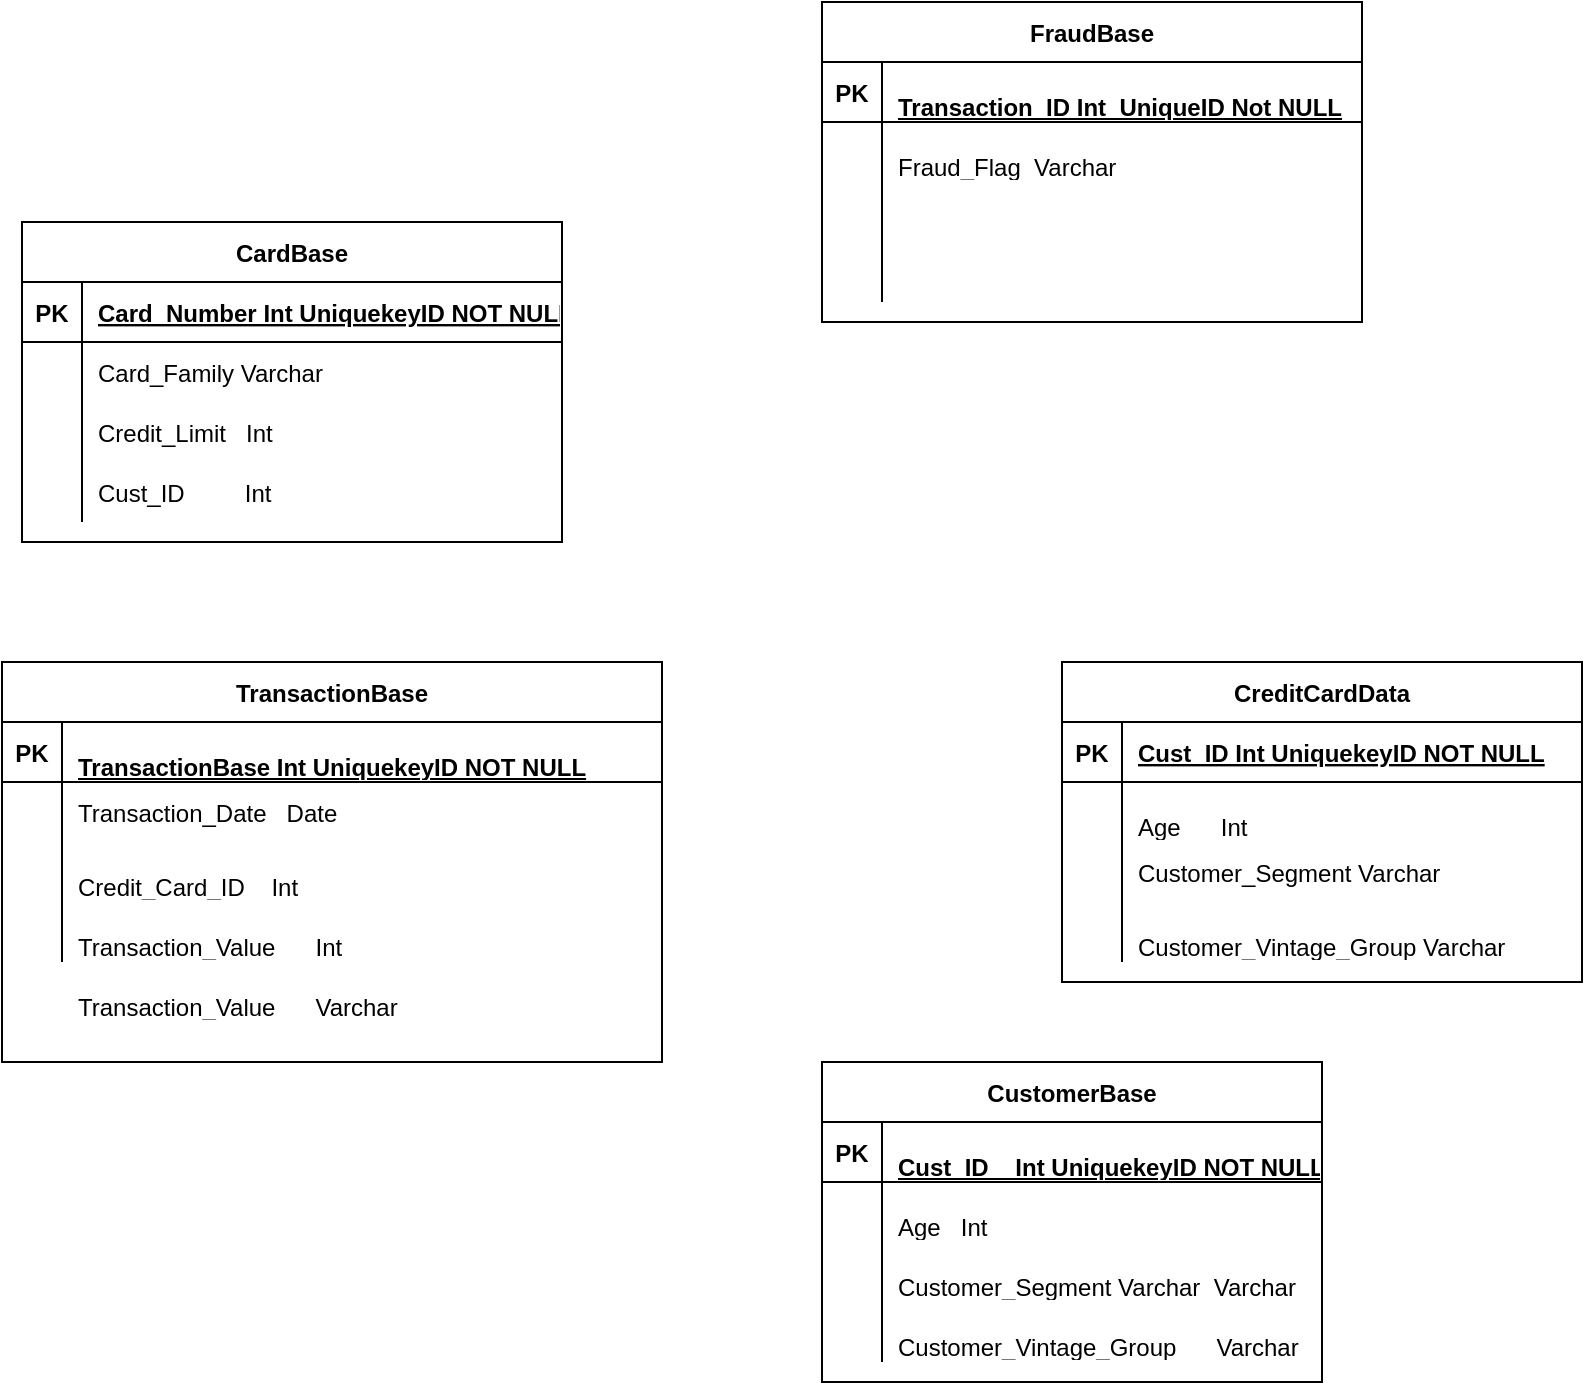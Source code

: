 <mxfile version="20.0.1" type="github">
  <diagram id="ZV9zCJ2tbl9vO4nWzaFB" name="Page-1">
    <mxGraphModel dx="1422" dy="737" grid="1" gridSize="10" guides="1" tooltips="1" connect="1" arrows="1" fold="1" page="1" pageScale="1" pageWidth="850" pageHeight="1100" math="0" shadow="0">
      <root>
        <mxCell id="0" />
        <mxCell id="1" parent="0" />
        <mxCell id="JLF_Vg3vw4HsF8pNk3e8-5" value="CardBase" style="shape=table;startSize=30;container=1;collapsible=1;childLayout=tableLayout;fixedRows=1;rowLines=0;fontStyle=1;align=center;resizeLast=1;" vertex="1" parent="1">
          <mxGeometry x="30" y="200" width="270" height="160" as="geometry" />
        </mxCell>
        <mxCell id="JLF_Vg3vw4HsF8pNk3e8-6" value="" style="shape=tableRow;horizontal=0;startSize=0;swimlaneHead=0;swimlaneBody=0;fillColor=none;collapsible=0;dropTarget=0;points=[[0,0.5],[1,0.5]];portConstraint=eastwest;top=0;left=0;right=0;bottom=1;" vertex="1" parent="JLF_Vg3vw4HsF8pNk3e8-5">
          <mxGeometry y="30" width="270" height="30" as="geometry" />
        </mxCell>
        <mxCell id="JLF_Vg3vw4HsF8pNk3e8-7" value="PK" style="shape=partialRectangle;connectable=0;fillColor=none;top=0;left=0;bottom=0;right=0;fontStyle=1;overflow=hidden;" vertex="1" parent="JLF_Vg3vw4HsF8pNk3e8-6">
          <mxGeometry width="30" height="30" as="geometry">
            <mxRectangle width="30" height="30" as="alternateBounds" />
          </mxGeometry>
        </mxCell>
        <mxCell id="JLF_Vg3vw4HsF8pNk3e8-8" value="Card_Number Int UniquekeyID NOT NULL" style="shape=partialRectangle;connectable=0;fillColor=none;top=0;left=0;bottom=0;right=0;align=left;spacingLeft=6;fontStyle=5;overflow=hidden;" vertex="1" parent="JLF_Vg3vw4HsF8pNk3e8-6">
          <mxGeometry x="30" width="240" height="30" as="geometry">
            <mxRectangle width="240" height="30" as="alternateBounds" />
          </mxGeometry>
        </mxCell>
        <mxCell id="JLF_Vg3vw4HsF8pNk3e8-9" value="" style="shape=tableRow;horizontal=0;startSize=0;swimlaneHead=0;swimlaneBody=0;fillColor=none;collapsible=0;dropTarget=0;points=[[0,0.5],[1,0.5]];portConstraint=eastwest;top=0;left=0;right=0;bottom=0;" vertex="1" parent="JLF_Vg3vw4HsF8pNk3e8-5">
          <mxGeometry y="60" width="270" height="30" as="geometry" />
        </mxCell>
        <mxCell id="JLF_Vg3vw4HsF8pNk3e8-10" value="" style="shape=partialRectangle;connectable=0;fillColor=none;top=0;left=0;bottom=0;right=0;editable=1;overflow=hidden;" vertex="1" parent="JLF_Vg3vw4HsF8pNk3e8-9">
          <mxGeometry width="30" height="30" as="geometry">
            <mxRectangle width="30" height="30" as="alternateBounds" />
          </mxGeometry>
        </mxCell>
        <mxCell id="JLF_Vg3vw4HsF8pNk3e8-11" value="Card_Family Varchar" style="shape=partialRectangle;connectable=0;fillColor=none;top=0;left=0;bottom=0;right=0;align=left;spacingLeft=6;overflow=hidden;" vertex="1" parent="JLF_Vg3vw4HsF8pNk3e8-9">
          <mxGeometry x="30" width="240" height="30" as="geometry">
            <mxRectangle width="240" height="30" as="alternateBounds" />
          </mxGeometry>
        </mxCell>
        <mxCell id="JLF_Vg3vw4HsF8pNk3e8-12" value="" style="shape=tableRow;horizontal=0;startSize=0;swimlaneHead=0;swimlaneBody=0;fillColor=none;collapsible=0;dropTarget=0;points=[[0,0.5],[1,0.5]];portConstraint=eastwest;top=0;left=0;right=0;bottom=0;" vertex="1" parent="JLF_Vg3vw4HsF8pNk3e8-5">
          <mxGeometry y="90" width="270" height="30" as="geometry" />
        </mxCell>
        <mxCell id="JLF_Vg3vw4HsF8pNk3e8-13" value="" style="shape=partialRectangle;connectable=0;fillColor=none;top=0;left=0;bottom=0;right=0;editable=1;overflow=hidden;" vertex="1" parent="JLF_Vg3vw4HsF8pNk3e8-12">
          <mxGeometry width="30" height="30" as="geometry">
            <mxRectangle width="30" height="30" as="alternateBounds" />
          </mxGeometry>
        </mxCell>
        <mxCell id="JLF_Vg3vw4HsF8pNk3e8-14" value="Credit_Limit   Int" style="shape=partialRectangle;connectable=0;fillColor=none;top=0;left=0;bottom=0;right=0;align=left;spacingLeft=6;overflow=hidden;" vertex="1" parent="JLF_Vg3vw4HsF8pNk3e8-12">
          <mxGeometry x="30" width="240" height="30" as="geometry">
            <mxRectangle width="240" height="30" as="alternateBounds" />
          </mxGeometry>
        </mxCell>
        <mxCell id="JLF_Vg3vw4HsF8pNk3e8-15" value="" style="shape=tableRow;horizontal=0;startSize=0;swimlaneHead=0;swimlaneBody=0;fillColor=none;collapsible=0;dropTarget=0;points=[[0,0.5],[1,0.5]];portConstraint=eastwest;top=0;left=0;right=0;bottom=0;" vertex="1" parent="JLF_Vg3vw4HsF8pNk3e8-5">
          <mxGeometry y="120" width="270" height="30" as="geometry" />
        </mxCell>
        <mxCell id="JLF_Vg3vw4HsF8pNk3e8-16" value="" style="shape=partialRectangle;connectable=0;fillColor=none;top=0;left=0;bottom=0;right=0;editable=1;overflow=hidden;" vertex="1" parent="JLF_Vg3vw4HsF8pNk3e8-15">
          <mxGeometry width="30" height="30" as="geometry">
            <mxRectangle width="30" height="30" as="alternateBounds" />
          </mxGeometry>
        </mxCell>
        <mxCell id="JLF_Vg3vw4HsF8pNk3e8-17" value="Cust_ID         Int" style="shape=partialRectangle;connectable=0;fillColor=none;top=0;left=0;bottom=0;right=0;align=left;spacingLeft=6;overflow=hidden;" vertex="1" parent="JLF_Vg3vw4HsF8pNk3e8-15">
          <mxGeometry x="30" width="240" height="30" as="geometry">
            <mxRectangle width="240" height="30" as="alternateBounds" />
          </mxGeometry>
        </mxCell>
        <mxCell id="JLF_Vg3vw4HsF8pNk3e8-18" value="TransactionBase" style="shape=table;startSize=30;container=1;collapsible=1;childLayout=tableLayout;fixedRows=1;rowLines=0;fontStyle=1;align=center;resizeLast=1;" vertex="1" parent="1">
          <mxGeometry x="20" y="420" width="330" height="200" as="geometry" />
        </mxCell>
        <mxCell id="JLF_Vg3vw4HsF8pNk3e8-19" value="" style="shape=tableRow;horizontal=0;startSize=0;swimlaneHead=0;swimlaneBody=0;fillColor=none;collapsible=0;dropTarget=0;points=[[0,0.5],[1,0.5]];portConstraint=eastwest;top=0;left=0;right=0;bottom=1;" vertex="1" parent="JLF_Vg3vw4HsF8pNk3e8-18">
          <mxGeometry y="30" width="330" height="30" as="geometry" />
        </mxCell>
        <mxCell id="JLF_Vg3vw4HsF8pNk3e8-20" value="PK" style="shape=partialRectangle;connectable=0;fillColor=none;top=0;left=0;bottom=0;right=0;fontStyle=1;overflow=hidden;" vertex="1" parent="JLF_Vg3vw4HsF8pNk3e8-19">
          <mxGeometry width="30" height="30" as="geometry">
            <mxRectangle width="30" height="30" as="alternateBounds" />
          </mxGeometry>
        </mxCell>
        <mxCell id="JLF_Vg3vw4HsF8pNk3e8-21" value="&#xa;TransactionBase Int UniquekeyID NOT NULL" style="shape=partialRectangle;connectable=0;fillColor=none;top=0;left=0;bottom=0;right=0;align=left;spacingLeft=6;fontStyle=5;overflow=hidden;" vertex="1" parent="JLF_Vg3vw4HsF8pNk3e8-19">
          <mxGeometry x="30" width="300" height="30" as="geometry">
            <mxRectangle width="300" height="30" as="alternateBounds" />
          </mxGeometry>
        </mxCell>
        <mxCell id="JLF_Vg3vw4HsF8pNk3e8-22" value="" style="shape=tableRow;horizontal=0;startSize=0;swimlaneHead=0;swimlaneBody=0;fillColor=none;collapsible=0;dropTarget=0;points=[[0,0.5],[1,0.5]];portConstraint=eastwest;top=0;left=0;right=0;bottom=0;" vertex="1" parent="JLF_Vg3vw4HsF8pNk3e8-18">
          <mxGeometry y="60" width="330" height="30" as="geometry" />
        </mxCell>
        <mxCell id="JLF_Vg3vw4HsF8pNk3e8-23" value="" style="shape=partialRectangle;connectable=0;fillColor=none;top=0;left=0;bottom=0;right=0;editable=1;overflow=hidden;" vertex="1" parent="JLF_Vg3vw4HsF8pNk3e8-22">
          <mxGeometry width="30" height="30" as="geometry">
            <mxRectangle width="30" height="30" as="alternateBounds" />
          </mxGeometry>
        </mxCell>
        <mxCell id="JLF_Vg3vw4HsF8pNk3e8-24" value="Transaction_Date   Date" style="shape=partialRectangle;connectable=0;fillColor=none;top=0;left=0;bottom=0;right=0;align=left;spacingLeft=6;overflow=hidden;" vertex="1" parent="JLF_Vg3vw4HsF8pNk3e8-22">
          <mxGeometry x="30" width="300" height="30" as="geometry">
            <mxRectangle width="300" height="30" as="alternateBounds" />
          </mxGeometry>
        </mxCell>
        <mxCell id="JLF_Vg3vw4HsF8pNk3e8-25" value="" style="shape=tableRow;horizontal=0;startSize=0;swimlaneHead=0;swimlaneBody=0;fillColor=none;collapsible=0;dropTarget=0;points=[[0,0.5],[1,0.5]];portConstraint=eastwest;top=0;left=0;right=0;bottom=0;" vertex="1" parent="JLF_Vg3vw4HsF8pNk3e8-18">
          <mxGeometry y="90" width="330" height="30" as="geometry" />
        </mxCell>
        <mxCell id="JLF_Vg3vw4HsF8pNk3e8-26" value="" style="shape=partialRectangle;connectable=0;fillColor=none;top=0;left=0;bottom=0;right=0;editable=1;overflow=hidden;" vertex="1" parent="JLF_Vg3vw4HsF8pNk3e8-25">
          <mxGeometry width="30" height="30" as="geometry">
            <mxRectangle width="30" height="30" as="alternateBounds" />
          </mxGeometry>
        </mxCell>
        <mxCell id="JLF_Vg3vw4HsF8pNk3e8-27" value="&#xa;Credit_Card_ID    Int" style="shape=partialRectangle;connectable=0;fillColor=none;top=0;left=0;bottom=0;right=0;align=left;spacingLeft=6;overflow=hidden;" vertex="1" parent="JLF_Vg3vw4HsF8pNk3e8-25">
          <mxGeometry x="30" width="300" height="30" as="geometry">
            <mxRectangle width="300" height="30" as="alternateBounds" />
          </mxGeometry>
        </mxCell>
        <mxCell id="JLF_Vg3vw4HsF8pNk3e8-28" value="" style="shape=tableRow;horizontal=0;startSize=0;swimlaneHead=0;swimlaneBody=0;fillColor=none;collapsible=0;dropTarget=0;points=[[0,0.5],[1,0.5]];portConstraint=eastwest;top=0;left=0;right=0;bottom=0;" vertex="1" parent="JLF_Vg3vw4HsF8pNk3e8-18">
          <mxGeometry y="120" width="330" height="30" as="geometry" />
        </mxCell>
        <mxCell id="JLF_Vg3vw4HsF8pNk3e8-29" value="" style="shape=partialRectangle;connectable=0;fillColor=none;top=0;left=0;bottom=0;right=0;editable=1;overflow=hidden;" vertex="1" parent="JLF_Vg3vw4HsF8pNk3e8-28">
          <mxGeometry width="30" height="30" as="geometry">
            <mxRectangle width="30" height="30" as="alternateBounds" />
          </mxGeometry>
        </mxCell>
        <mxCell id="JLF_Vg3vw4HsF8pNk3e8-30" value="&#xa;Transaction_Value      Int" style="shape=partialRectangle;connectable=0;fillColor=none;top=0;left=0;bottom=0;right=0;align=left;spacingLeft=6;overflow=hidden;" vertex="1" parent="JLF_Vg3vw4HsF8pNk3e8-28">
          <mxGeometry x="30" width="300" height="30" as="geometry">
            <mxRectangle width="300" height="30" as="alternateBounds" />
          </mxGeometry>
        </mxCell>
        <mxCell id="JLF_Vg3vw4HsF8pNk3e8-31" value="CreditCardData" style="shape=table;startSize=30;container=1;collapsible=1;childLayout=tableLayout;fixedRows=1;rowLines=0;fontStyle=1;align=center;resizeLast=1;" vertex="1" parent="1">
          <mxGeometry x="550" y="420" width="260" height="160" as="geometry" />
        </mxCell>
        <mxCell id="JLF_Vg3vw4HsF8pNk3e8-32" value="" style="shape=tableRow;horizontal=0;startSize=0;swimlaneHead=0;swimlaneBody=0;fillColor=none;collapsible=0;dropTarget=0;points=[[0,0.5],[1,0.5]];portConstraint=eastwest;top=0;left=0;right=0;bottom=1;" vertex="1" parent="JLF_Vg3vw4HsF8pNk3e8-31">
          <mxGeometry y="30" width="260" height="30" as="geometry" />
        </mxCell>
        <mxCell id="JLF_Vg3vw4HsF8pNk3e8-33" value="PK" style="shape=partialRectangle;connectable=0;fillColor=none;top=0;left=0;bottom=0;right=0;fontStyle=1;overflow=hidden;" vertex="1" parent="JLF_Vg3vw4HsF8pNk3e8-32">
          <mxGeometry width="30" height="30" as="geometry">
            <mxRectangle width="30" height="30" as="alternateBounds" />
          </mxGeometry>
        </mxCell>
        <mxCell id="JLF_Vg3vw4HsF8pNk3e8-34" value="Cust_ID Int UniquekeyID NOT NULL" style="shape=partialRectangle;connectable=0;fillColor=none;top=0;left=0;bottom=0;right=0;align=left;spacingLeft=6;fontStyle=5;overflow=hidden;" vertex="1" parent="JLF_Vg3vw4HsF8pNk3e8-32">
          <mxGeometry x="30" width="230" height="30" as="geometry">
            <mxRectangle width="230" height="30" as="alternateBounds" />
          </mxGeometry>
        </mxCell>
        <mxCell id="JLF_Vg3vw4HsF8pNk3e8-35" value="" style="shape=tableRow;horizontal=0;startSize=0;swimlaneHead=0;swimlaneBody=0;fillColor=none;collapsible=0;dropTarget=0;points=[[0,0.5],[1,0.5]];portConstraint=eastwest;top=0;left=0;right=0;bottom=0;" vertex="1" parent="JLF_Vg3vw4HsF8pNk3e8-31">
          <mxGeometry y="60" width="260" height="30" as="geometry" />
        </mxCell>
        <mxCell id="JLF_Vg3vw4HsF8pNk3e8-36" value="" style="shape=partialRectangle;connectable=0;fillColor=none;top=0;left=0;bottom=0;right=0;editable=1;overflow=hidden;" vertex="1" parent="JLF_Vg3vw4HsF8pNk3e8-35">
          <mxGeometry width="30" height="30" as="geometry">
            <mxRectangle width="30" height="30" as="alternateBounds" />
          </mxGeometry>
        </mxCell>
        <mxCell id="JLF_Vg3vw4HsF8pNk3e8-37" value="&#xa;  Age      Int" style="shape=partialRectangle;connectable=0;fillColor=none;top=0;left=0;bottom=0;right=0;align=left;spacingLeft=6;overflow=hidden;" vertex="1" parent="JLF_Vg3vw4HsF8pNk3e8-35">
          <mxGeometry x="30" width="230" height="30" as="geometry">
            <mxRectangle width="230" height="30" as="alternateBounds" />
          </mxGeometry>
        </mxCell>
        <mxCell id="JLF_Vg3vw4HsF8pNk3e8-38" value="" style="shape=tableRow;horizontal=0;startSize=0;swimlaneHead=0;swimlaneBody=0;fillColor=none;collapsible=0;dropTarget=0;points=[[0,0.5],[1,0.5]];portConstraint=eastwest;top=0;left=0;right=0;bottom=0;" vertex="1" parent="JLF_Vg3vw4HsF8pNk3e8-31">
          <mxGeometry y="90" width="260" height="30" as="geometry" />
        </mxCell>
        <mxCell id="JLF_Vg3vw4HsF8pNk3e8-39" value="" style="shape=partialRectangle;connectable=0;fillColor=none;top=0;left=0;bottom=0;right=0;editable=1;overflow=hidden;" vertex="1" parent="JLF_Vg3vw4HsF8pNk3e8-38">
          <mxGeometry width="30" height="30" as="geometry">
            <mxRectangle width="30" height="30" as="alternateBounds" />
          </mxGeometry>
        </mxCell>
        <mxCell id="JLF_Vg3vw4HsF8pNk3e8-40" value="Customer_Segment Varchar" style="shape=partialRectangle;connectable=0;fillColor=none;top=0;left=0;bottom=0;right=0;align=left;spacingLeft=6;overflow=hidden;" vertex="1" parent="JLF_Vg3vw4HsF8pNk3e8-38">
          <mxGeometry x="30" width="230" height="30" as="geometry">
            <mxRectangle width="230" height="30" as="alternateBounds" />
          </mxGeometry>
        </mxCell>
        <mxCell id="JLF_Vg3vw4HsF8pNk3e8-41" value="" style="shape=tableRow;horizontal=0;startSize=0;swimlaneHead=0;swimlaneBody=0;fillColor=none;collapsible=0;dropTarget=0;points=[[0,0.5],[1,0.5]];portConstraint=eastwest;top=0;left=0;right=0;bottom=0;" vertex="1" parent="JLF_Vg3vw4HsF8pNk3e8-31">
          <mxGeometry y="120" width="260" height="30" as="geometry" />
        </mxCell>
        <mxCell id="JLF_Vg3vw4HsF8pNk3e8-42" value="" style="shape=partialRectangle;connectable=0;fillColor=none;top=0;left=0;bottom=0;right=0;editable=1;overflow=hidden;" vertex="1" parent="JLF_Vg3vw4HsF8pNk3e8-41">
          <mxGeometry width="30" height="30" as="geometry">
            <mxRectangle width="30" height="30" as="alternateBounds" />
          </mxGeometry>
        </mxCell>
        <mxCell id="JLF_Vg3vw4HsF8pNk3e8-43" value="&#xa;  Customer_Vintage_Group Varchar" style="shape=partialRectangle;connectable=0;fillColor=none;top=0;left=0;bottom=0;right=0;align=left;spacingLeft=6;overflow=hidden;" vertex="1" parent="JLF_Vg3vw4HsF8pNk3e8-41">
          <mxGeometry x="30" width="230" height="30" as="geometry">
            <mxRectangle width="230" height="30" as="alternateBounds" />
          </mxGeometry>
        </mxCell>
        <mxCell id="JLF_Vg3vw4HsF8pNk3e8-45" value="FraudBase" style="shape=table;startSize=30;container=1;collapsible=1;childLayout=tableLayout;fixedRows=1;rowLines=0;fontStyle=1;align=center;resizeLast=1;" vertex="1" parent="1">
          <mxGeometry x="430" y="90" width="270" height="160" as="geometry" />
        </mxCell>
        <mxCell id="JLF_Vg3vw4HsF8pNk3e8-46" value="" style="shape=tableRow;horizontal=0;startSize=0;swimlaneHead=0;swimlaneBody=0;fillColor=none;collapsible=0;dropTarget=0;points=[[0,0.5],[1,0.5]];portConstraint=eastwest;top=0;left=0;right=0;bottom=1;" vertex="1" parent="JLF_Vg3vw4HsF8pNk3e8-45">
          <mxGeometry y="30" width="270" height="30" as="geometry" />
        </mxCell>
        <mxCell id="JLF_Vg3vw4HsF8pNk3e8-47" value="PK" style="shape=partialRectangle;connectable=0;fillColor=none;top=0;left=0;bottom=0;right=0;fontStyle=1;overflow=hidden;" vertex="1" parent="JLF_Vg3vw4HsF8pNk3e8-46">
          <mxGeometry width="30" height="30" as="geometry">
            <mxRectangle width="30" height="30" as="alternateBounds" />
          </mxGeometry>
        </mxCell>
        <mxCell id="JLF_Vg3vw4HsF8pNk3e8-48" value="&#xa;  Transaction_ID Int  UniqueID Not NULL" style="shape=partialRectangle;connectable=0;fillColor=none;top=0;left=0;bottom=0;right=0;align=left;spacingLeft=6;fontStyle=5;overflow=hidden;" vertex="1" parent="JLF_Vg3vw4HsF8pNk3e8-46">
          <mxGeometry x="30" width="240" height="30" as="geometry">
            <mxRectangle width="240" height="30" as="alternateBounds" />
          </mxGeometry>
        </mxCell>
        <mxCell id="JLF_Vg3vw4HsF8pNk3e8-49" value="" style="shape=tableRow;horizontal=0;startSize=0;swimlaneHead=0;swimlaneBody=0;fillColor=none;collapsible=0;dropTarget=0;points=[[0,0.5],[1,0.5]];portConstraint=eastwest;top=0;left=0;right=0;bottom=0;" vertex="1" parent="JLF_Vg3vw4HsF8pNk3e8-45">
          <mxGeometry y="60" width="270" height="30" as="geometry" />
        </mxCell>
        <mxCell id="JLF_Vg3vw4HsF8pNk3e8-50" value="" style="shape=partialRectangle;connectable=0;fillColor=none;top=0;left=0;bottom=0;right=0;editable=1;overflow=hidden;" vertex="1" parent="JLF_Vg3vw4HsF8pNk3e8-49">
          <mxGeometry width="30" height="30" as="geometry">
            <mxRectangle width="30" height="30" as="alternateBounds" />
          </mxGeometry>
        </mxCell>
        <mxCell id="JLF_Vg3vw4HsF8pNk3e8-51" value="&#xa;  Fraud_Flag  Varchar" style="shape=partialRectangle;connectable=0;fillColor=none;top=0;left=0;bottom=0;right=0;align=left;spacingLeft=6;overflow=hidden;" vertex="1" parent="JLF_Vg3vw4HsF8pNk3e8-49">
          <mxGeometry x="30" width="240" height="30" as="geometry">
            <mxRectangle width="240" height="30" as="alternateBounds" />
          </mxGeometry>
        </mxCell>
        <mxCell id="JLF_Vg3vw4HsF8pNk3e8-52" value="" style="shape=tableRow;horizontal=0;startSize=0;swimlaneHead=0;swimlaneBody=0;fillColor=none;collapsible=0;dropTarget=0;points=[[0,0.5],[1,0.5]];portConstraint=eastwest;top=0;left=0;right=0;bottom=0;" vertex="1" parent="JLF_Vg3vw4HsF8pNk3e8-45">
          <mxGeometry y="90" width="270" height="30" as="geometry" />
        </mxCell>
        <mxCell id="JLF_Vg3vw4HsF8pNk3e8-53" value="" style="shape=partialRectangle;connectable=0;fillColor=none;top=0;left=0;bottom=0;right=0;editable=1;overflow=hidden;" vertex="1" parent="JLF_Vg3vw4HsF8pNk3e8-52">
          <mxGeometry width="30" height="30" as="geometry">
            <mxRectangle width="30" height="30" as="alternateBounds" />
          </mxGeometry>
        </mxCell>
        <mxCell id="JLF_Vg3vw4HsF8pNk3e8-54" value="" style="shape=partialRectangle;connectable=0;fillColor=none;top=0;left=0;bottom=0;right=0;align=left;spacingLeft=6;overflow=hidden;" vertex="1" parent="JLF_Vg3vw4HsF8pNk3e8-52">
          <mxGeometry x="30" width="240" height="30" as="geometry">
            <mxRectangle width="240" height="30" as="alternateBounds" />
          </mxGeometry>
        </mxCell>
        <mxCell id="JLF_Vg3vw4HsF8pNk3e8-55" value="" style="shape=tableRow;horizontal=0;startSize=0;swimlaneHead=0;swimlaneBody=0;fillColor=none;collapsible=0;dropTarget=0;points=[[0,0.5],[1,0.5]];portConstraint=eastwest;top=0;left=0;right=0;bottom=0;" vertex="1" parent="JLF_Vg3vw4HsF8pNk3e8-45">
          <mxGeometry y="120" width="270" height="30" as="geometry" />
        </mxCell>
        <mxCell id="JLF_Vg3vw4HsF8pNk3e8-56" value="" style="shape=partialRectangle;connectable=0;fillColor=none;top=0;left=0;bottom=0;right=0;editable=1;overflow=hidden;" vertex="1" parent="JLF_Vg3vw4HsF8pNk3e8-55">
          <mxGeometry width="30" height="30" as="geometry">
            <mxRectangle width="30" height="30" as="alternateBounds" />
          </mxGeometry>
        </mxCell>
        <mxCell id="JLF_Vg3vw4HsF8pNk3e8-57" value="" style="shape=partialRectangle;connectable=0;fillColor=none;top=0;left=0;bottom=0;right=0;align=left;spacingLeft=6;overflow=hidden;" vertex="1" parent="JLF_Vg3vw4HsF8pNk3e8-55">
          <mxGeometry x="30" width="240" height="30" as="geometry">
            <mxRectangle width="240" height="30" as="alternateBounds" />
          </mxGeometry>
        </mxCell>
        <mxCell id="JLF_Vg3vw4HsF8pNk3e8-58" value="CustomerBase" style="shape=table;startSize=30;container=1;collapsible=1;childLayout=tableLayout;fixedRows=1;rowLines=0;fontStyle=1;align=center;resizeLast=1;" vertex="1" parent="1">
          <mxGeometry x="430" y="620" width="250" height="160" as="geometry" />
        </mxCell>
        <mxCell id="JLF_Vg3vw4HsF8pNk3e8-59" value="" style="shape=tableRow;horizontal=0;startSize=0;swimlaneHead=0;swimlaneBody=0;fillColor=none;collapsible=0;dropTarget=0;points=[[0,0.5],[1,0.5]];portConstraint=eastwest;top=0;left=0;right=0;bottom=1;" vertex="1" parent="JLF_Vg3vw4HsF8pNk3e8-58">
          <mxGeometry y="30" width="250" height="30" as="geometry" />
        </mxCell>
        <mxCell id="JLF_Vg3vw4HsF8pNk3e8-60" value="PK" style="shape=partialRectangle;connectable=0;fillColor=none;top=0;left=0;bottom=0;right=0;fontStyle=1;overflow=hidden;" vertex="1" parent="JLF_Vg3vw4HsF8pNk3e8-59">
          <mxGeometry width="30" height="30" as="geometry">
            <mxRectangle width="30" height="30" as="alternateBounds" />
          </mxGeometry>
        </mxCell>
        <mxCell id="JLF_Vg3vw4HsF8pNk3e8-61" value="&#xa;  Cust_ID    Int UniquekeyID NOT NULL" style="shape=partialRectangle;connectable=0;fillColor=none;top=0;left=0;bottom=0;right=0;align=left;spacingLeft=6;fontStyle=5;overflow=hidden;" vertex="1" parent="JLF_Vg3vw4HsF8pNk3e8-59">
          <mxGeometry x="30" width="220" height="30" as="geometry">
            <mxRectangle width="220" height="30" as="alternateBounds" />
          </mxGeometry>
        </mxCell>
        <mxCell id="JLF_Vg3vw4HsF8pNk3e8-62" value="" style="shape=tableRow;horizontal=0;startSize=0;swimlaneHead=0;swimlaneBody=0;fillColor=none;collapsible=0;dropTarget=0;points=[[0,0.5],[1,0.5]];portConstraint=eastwest;top=0;left=0;right=0;bottom=0;" vertex="1" parent="JLF_Vg3vw4HsF8pNk3e8-58">
          <mxGeometry y="60" width="250" height="30" as="geometry" />
        </mxCell>
        <mxCell id="JLF_Vg3vw4HsF8pNk3e8-63" value="" style="shape=partialRectangle;connectable=0;fillColor=none;top=0;left=0;bottom=0;right=0;editable=1;overflow=hidden;" vertex="1" parent="JLF_Vg3vw4HsF8pNk3e8-62">
          <mxGeometry width="30" height="30" as="geometry">
            <mxRectangle width="30" height="30" as="alternateBounds" />
          </mxGeometry>
        </mxCell>
        <mxCell id="JLF_Vg3vw4HsF8pNk3e8-64" value="&#xa;  Age   Int" style="shape=partialRectangle;connectable=0;fillColor=none;top=0;left=0;bottom=0;right=0;align=left;spacingLeft=6;overflow=hidden;" vertex="1" parent="JLF_Vg3vw4HsF8pNk3e8-62">
          <mxGeometry x="30" width="220" height="30" as="geometry">
            <mxRectangle width="220" height="30" as="alternateBounds" />
          </mxGeometry>
        </mxCell>
        <mxCell id="JLF_Vg3vw4HsF8pNk3e8-65" value="" style="shape=tableRow;horizontal=0;startSize=0;swimlaneHead=0;swimlaneBody=0;fillColor=none;collapsible=0;dropTarget=0;points=[[0,0.5],[1,0.5]];portConstraint=eastwest;top=0;left=0;right=0;bottom=0;" vertex="1" parent="JLF_Vg3vw4HsF8pNk3e8-58">
          <mxGeometry y="90" width="250" height="30" as="geometry" />
        </mxCell>
        <mxCell id="JLF_Vg3vw4HsF8pNk3e8-66" value="" style="shape=partialRectangle;connectable=0;fillColor=none;top=0;left=0;bottom=0;right=0;editable=1;overflow=hidden;" vertex="1" parent="JLF_Vg3vw4HsF8pNk3e8-65">
          <mxGeometry width="30" height="30" as="geometry">
            <mxRectangle width="30" height="30" as="alternateBounds" />
          </mxGeometry>
        </mxCell>
        <mxCell id="JLF_Vg3vw4HsF8pNk3e8-67" value="&#xa;  Customer_Segment Varchar  Varchar" style="shape=partialRectangle;connectable=0;fillColor=none;top=0;left=0;bottom=0;right=0;align=left;spacingLeft=6;overflow=hidden;" vertex="1" parent="JLF_Vg3vw4HsF8pNk3e8-65">
          <mxGeometry x="30" width="220" height="30" as="geometry">
            <mxRectangle width="220" height="30" as="alternateBounds" />
          </mxGeometry>
        </mxCell>
        <mxCell id="JLF_Vg3vw4HsF8pNk3e8-68" value="" style="shape=tableRow;horizontal=0;startSize=0;swimlaneHead=0;swimlaneBody=0;fillColor=none;collapsible=0;dropTarget=0;points=[[0,0.5],[1,0.5]];portConstraint=eastwest;top=0;left=0;right=0;bottom=0;" vertex="1" parent="JLF_Vg3vw4HsF8pNk3e8-58">
          <mxGeometry y="120" width="250" height="30" as="geometry" />
        </mxCell>
        <mxCell id="JLF_Vg3vw4HsF8pNk3e8-69" value="" style="shape=partialRectangle;connectable=0;fillColor=none;top=0;left=0;bottom=0;right=0;editable=1;overflow=hidden;" vertex="1" parent="JLF_Vg3vw4HsF8pNk3e8-68">
          <mxGeometry width="30" height="30" as="geometry">
            <mxRectangle width="30" height="30" as="alternateBounds" />
          </mxGeometry>
        </mxCell>
        <mxCell id="JLF_Vg3vw4HsF8pNk3e8-70" value="&#xa;  Customer_Vintage_Group      Varchar" style="shape=partialRectangle;connectable=0;fillColor=none;top=0;left=0;bottom=0;right=0;align=left;spacingLeft=6;overflow=hidden;" vertex="1" parent="JLF_Vg3vw4HsF8pNk3e8-68">
          <mxGeometry x="30" width="220" height="30" as="geometry">
            <mxRectangle width="220" height="30" as="alternateBounds" />
          </mxGeometry>
        </mxCell>
        <mxCell id="JLF_Vg3vw4HsF8pNk3e8-72" value="&#xa;Transaction_Value      Varchar" style="shape=partialRectangle;connectable=0;fillColor=none;top=0;left=0;bottom=0;right=0;align=left;spacingLeft=6;overflow=hidden;" vertex="1" parent="1">
          <mxGeometry x="50" y="570" width="300" height="30" as="geometry">
            <mxRectangle width="300" height="30" as="alternateBounds" />
          </mxGeometry>
        </mxCell>
      </root>
    </mxGraphModel>
  </diagram>
</mxfile>
